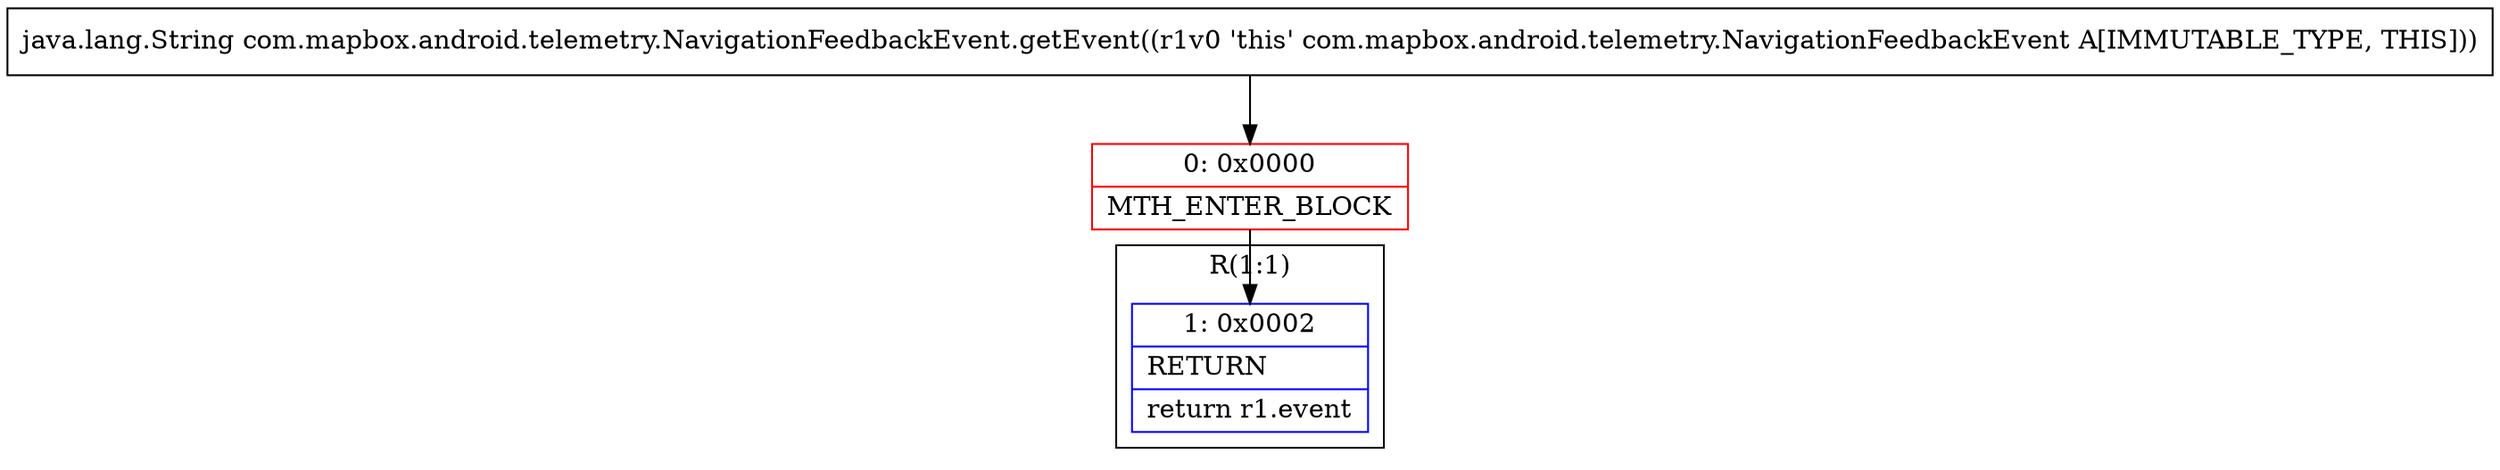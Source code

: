 digraph "CFG forcom.mapbox.android.telemetry.NavigationFeedbackEvent.getEvent()Ljava\/lang\/String;" {
subgraph cluster_Region_219554180 {
label = "R(1:1)";
node [shape=record,color=blue];
Node_1 [shape=record,label="{1\:\ 0x0002|RETURN\l|return r1.event\l}"];
}
Node_0 [shape=record,color=red,label="{0\:\ 0x0000|MTH_ENTER_BLOCK\l}"];
MethodNode[shape=record,label="{java.lang.String com.mapbox.android.telemetry.NavigationFeedbackEvent.getEvent((r1v0 'this' com.mapbox.android.telemetry.NavigationFeedbackEvent A[IMMUTABLE_TYPE, THIS])) }"];
MethodNode -> Node_0;
Node_0 -> Node_1;
}

